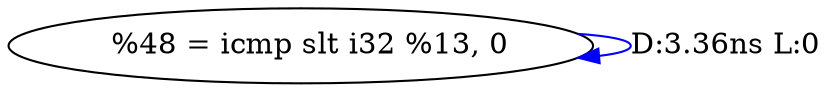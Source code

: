 digraph {
Node0x3954330[label="  %48 = icmp slt i32 %13, 0"];
Node0x3954330 -> Node0x3954330[label="D:3.36ns L:0",color=blue];
}
